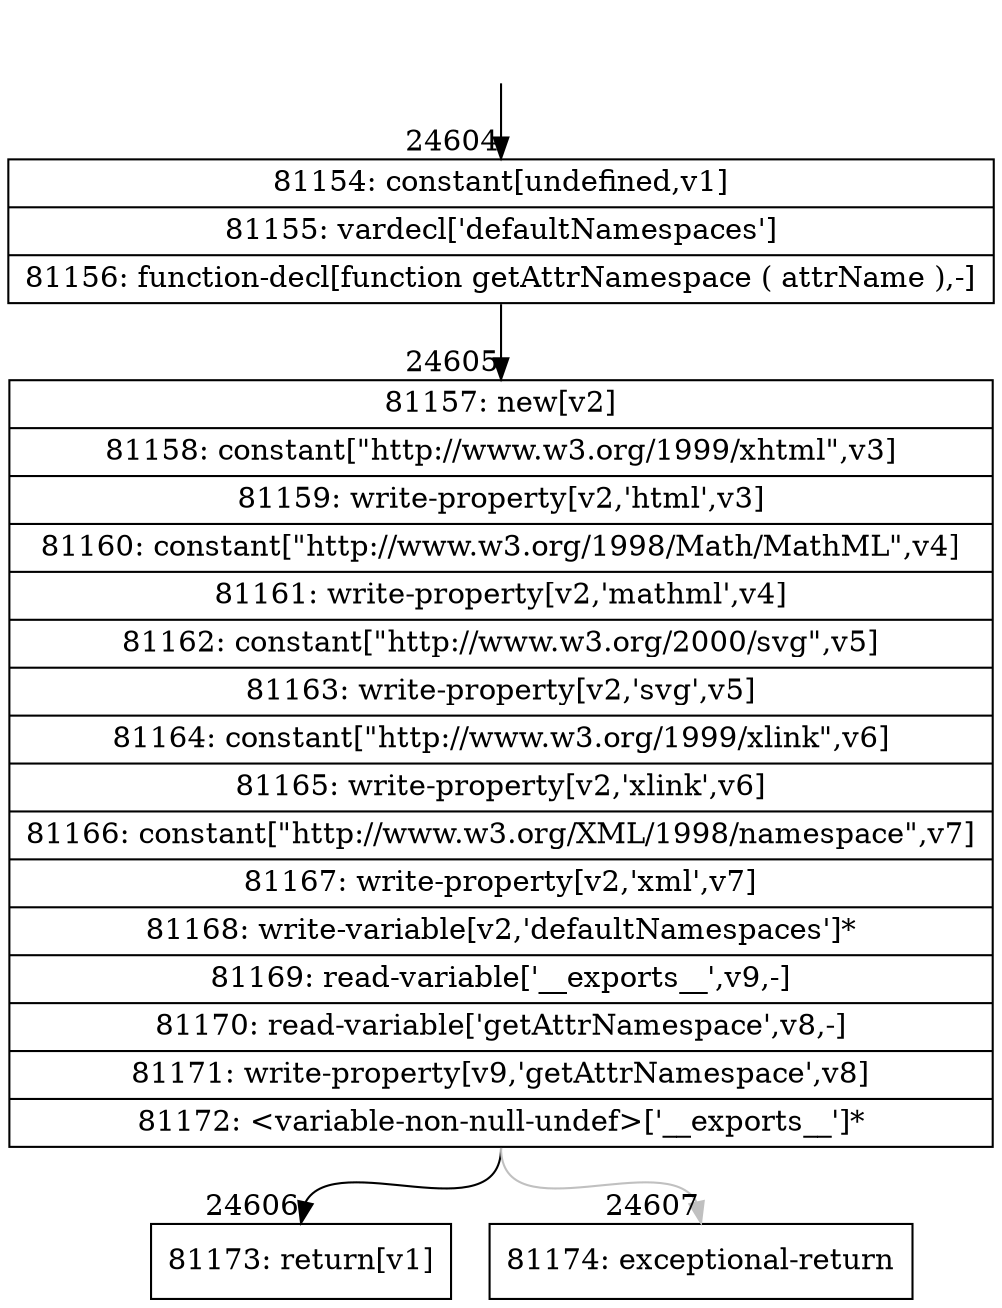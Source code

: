 digraph {
rankdir="TD"
BB_entry2153[shape=none,label=""];
BB_entry2153 -> BB24604 [tailport=s, headport=n, headlabel="    24604"]
BB24604 [shape=record label="{81154: constant[undefined,v1]|81155: vardecl['defaultNamespaces']|81156: function-decl[function getAttrNamespace ( attrName ),-]}" ] 
BB24604 -> BB24605 [tailport=s, headport=n, headlabel="      24605"]
BB24605 [shape=record label="{81157: new[v2]|81158: constant[\"http://www.w3.org/1999/xhtml\",v3]|81159: write-property[v2,'html',v3]|81160: constant[\"http://www.w3.org/1998/Math/MathML\",v4]|81161: write-property[v2,'mathml',v4]|81162: constant[\"http://www.w3.org/2000/svg\",v5]|81163: write-property[v2,'svg',v5]|81164: constant[\"http://www.w3.org/1999/xlink\",v6]|81165: write-property[v2,'xlink',v6]|81166: constant[\"http://www.w3.org/XML/1998/namespace\",v7]|81167: write-property[v2,'xml',v7]|81168: write-variable[v2,'defaultNamespaces']*|81169: read-variable['__exports__',v9,-]|81170: read-variable['getAttrNamespace',v8,-]|81171: write-property[v9,'getAttrNamespace',v8]|81172: \<variable-non-null-undef\>['__exports__']*}" ] 
BB24605 -> BB24606 [tailport=s, headport=n, headlabel="      24606"]
BB24605 -> BB24607 [tailport=s, headport=n, color=gray, headlabel="      24607"]
BB24606 [shape=record label="{81173: return[v1]}" ] 
BB24607 [shape=record label="{81174: exceptional-return}" ] 
//#$~ 46115
}
